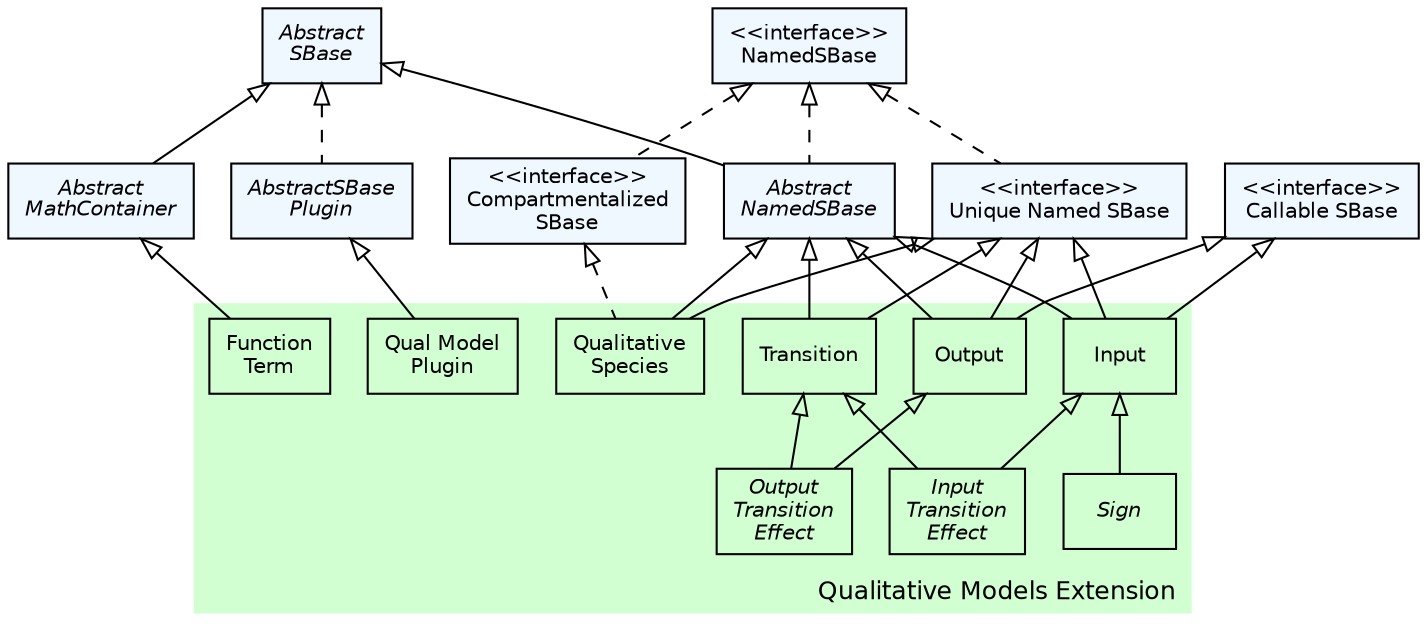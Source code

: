#!/usr/local/bin/dot
#
# dot -Tpdf type_hierarchy.dot -otype_hierarchy.pdf && acroread type_hierarchy.pdf &
# dot -Tpng type_hierarchy.dot -otype_hierarchy.png
#
# $Id$
# $URL$
# $Rev$

strict digraph G{

	nodesep=0.25;
	ranksep=0.5;

	edge [
	  fontname="Helvetica",
	  fontsize=10,
	  labelfontname="Helvetica",
	  labelfontsize=10
	];
	node [
	  fontname="Helvetica",
	  fontsize=10,
	  shape=box
	];
  /*
   * Abstract data types
   */
  AbstractMathContainer                      [label=<<font><I>Abstract<br/>MathContainer</I></font>>, style="filled", fillcolor="#F0F8FF"];
  AbstractNamedSBase                         [label=<<font><I>Abstract<br/>NamedSBase</I></font>>, style="filled", fillcolor="#F0F8FF"];
  AbstractSBase                              [label=<<font><I>Abstract<br/>SBase</I></font>>, style="filled", fillcolor="#F0F8FF"];
  AbstractSBasePlugin                        [label=<<font><I>AbstractSBase<br/>Plugin</I></font>>, style="filled", fillcolor="#F0F8FF"];

	/*
	 * Interfaces
	 */
	
  UniqueNamedSBase                       [label="<<interface>>\nUnique Named SBase", style="filled", fillcolor="#F0F8FF"];
  CallableSBase                          [label="<<interface>>\nCallable SBase", style="filled", fillcolor="#F0F8FF"];
  CompartmentalizedSBase                 [label="<<interface>>\nCompartmentalized\nSBase", style="filled", fillcolor="#F0F8FF"];
  NamedSBase                             [label="<<interface>>\nNamedSBase", style="filled", fillcolor="#F0F8FF"];

  subgraph clusterQual {
    fontname="Helvetica";
    fontsize=12;
    style="filled";
    fillcolor="#d2ffd2"
    color="#ffffff"
    label="Qualitative Models Extension";
    labelloc=b;
    labeljust=r;
    
      // Abstract data types
   	  InputTransitionEffect		          	 [label=<<font face="Helvetica-Oblique">Input<br/>Transition<br/>Effect</font>>];
   	  OutputTransitionEffect		       	 [label=<<font face="Helvetica-Oblique">Output<br/>Transition<br/>Effect</font>>];
   	  Sign							       	 [label=<<font face="Helvetica-Oblique">Sign</font>>];
    
	  /*
	   * Objects
	   */
	  FunctionTerm                               [label="Function\nTerm"];
	  Input                                      [label="Input"];
	  Output                                     [label="Output"];
	  QualitativeSpecies                         [label="Qualitative\nSpecies"];
	  QualModelPlugin                            [label="Qual Model\nPlugin"];
	  Transition                                 [label="Transition"];
      
      /*
      * inheritance graph
      */	  
      Input -> InputTransitionEffect      [dir=back,arrowtail=empty];
      Transition -> InputTransitionEffect      [dir=back,arrowtail=empty];
      Output -> OutputTransitionEffect      [dir=back,arrowtail=empty];
      Transition -> OutputTransitionEffect      [dir=back,arrowtail=empty];      
      Input -> Sign      [dir=back,arrowtail=empty];      
      
  }

  /*
   * inheritance graph
   */
  AbstractMathContainer -> FunctionTerm          [dir=back,arrowtail=empty];
  UniqueNamedSBase      -> Input                 [dir=back,arrowtail=empty];
  CallableSBase         -> Input                 [dir=back,arrowtail=empty];
  
  CompartmentalizedSBase -> QualitativeSpecies    [dir=back,arrowtail=empty,style=dashed];

  UniqueNamedSBase      -> Output                [dir=back,arrowtail=empty];
  CallableSBase         -> Output                [dir=back,arrowtail=empty];

  UniqueNamedSBase      -> QualitativeSpecies    [dir=back,arrowtail=empty];
  UniqueNamedSBase      -> Transition            [dir=back,arrowtail=empty];
  
  AbstractNamedSBase    -> QualitativeSpecies    [dir=back,arrowtail=empty];
  AbstractNamedSBase    -> Transition            [dir=back,arrowtail=empty];
  AbstractNamedSBase    -> Input                 [dir=back,arrowtail=empty];
  AbstractNamedSBase    -> Output                [dir=back,arrowtail=empty];

  AbstractSBase         -> AbstractNamedSBase    [dir=back,arrowtail=empty];
  AbstractSBase         -> AbstractMathContainer [dir=back,arrowtail=empty];
  AbstractSBase         -> AbstractSBasePlugin   [dir=back,arrowtail=empty,style=dashed];
  
  AbstractSBasePlugin   -> QualModelPlugin       [dir=back,arrowtail=empty];
  
  NamedSBase             -> AbstractNamedSBase        [dir=back,arrowtail=empty,style=dashed];
  NamedSBase             -> CompartmentalizedSBase    [dir=back,arrowtail=empty,style=dashed];
  NamedSBase             -> UniqueNamedSBase          [dir=back,arrowtail=empty,style=dashed];

}
